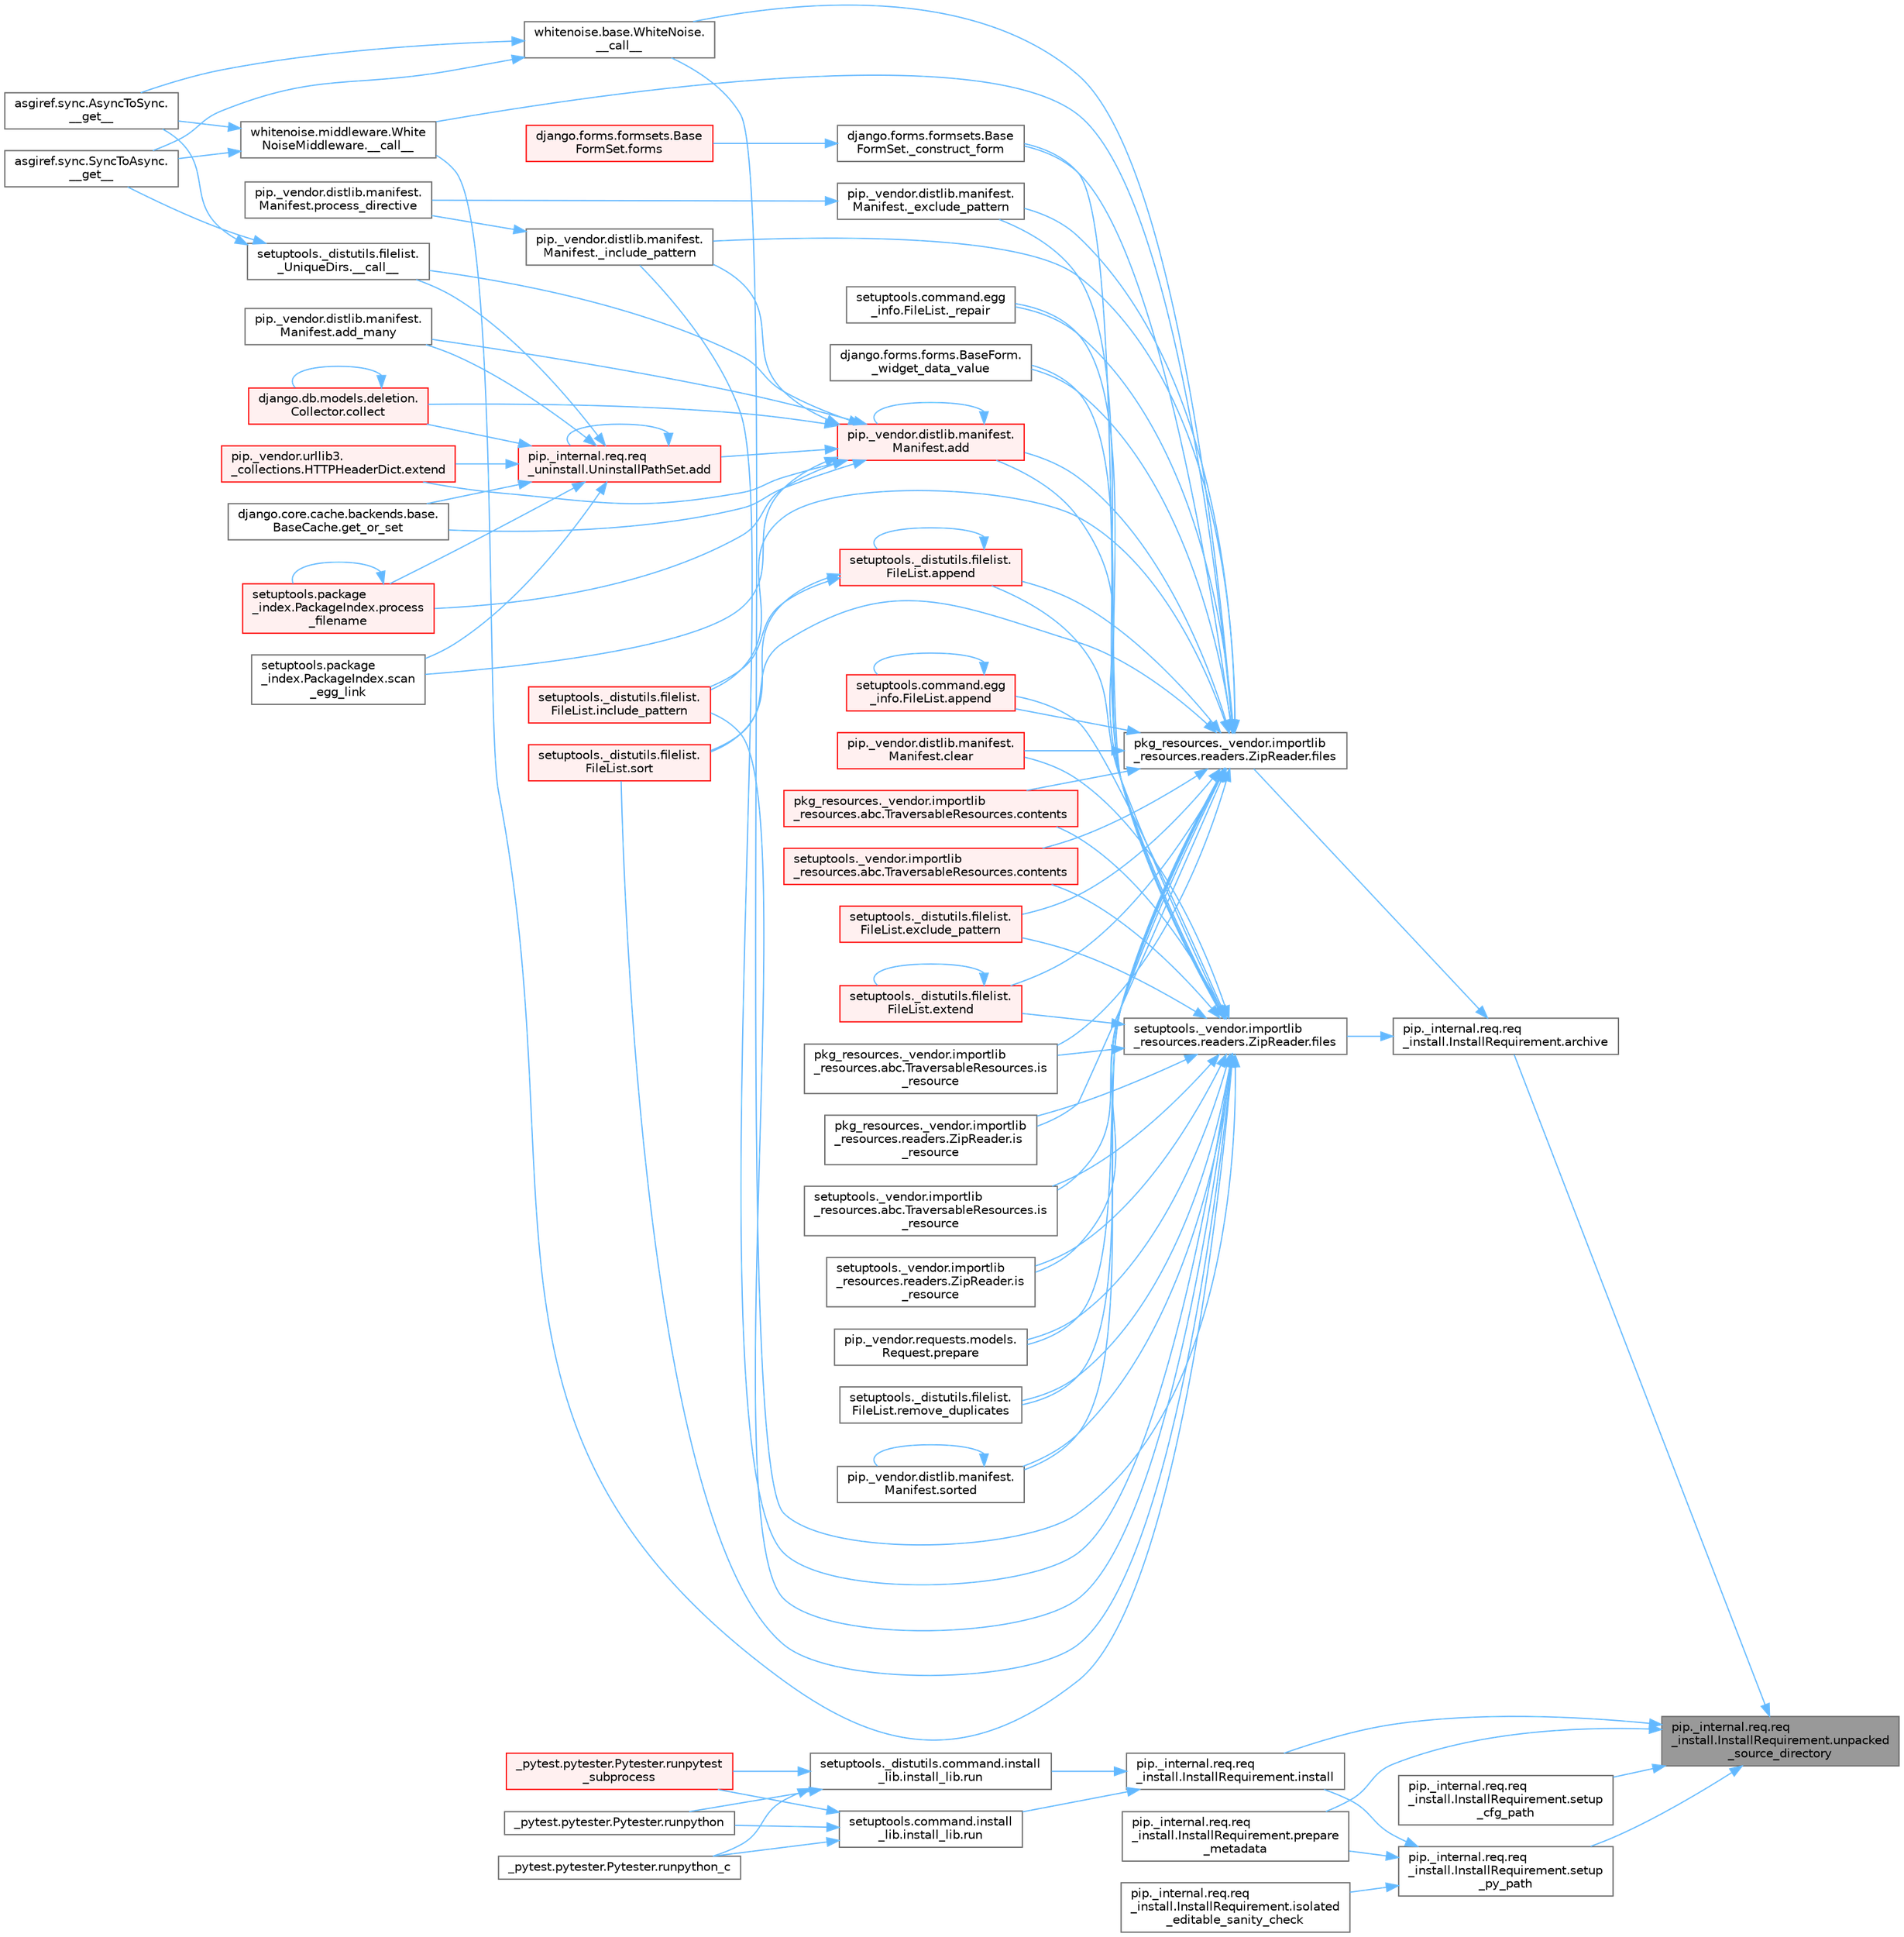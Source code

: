 digraph "pip._internal.req.req_install.InstallRequirement.unpacked_source_directory"
{
 // LATEX_PDF_SIZE
  bgcolor="transparent";
  edge [fontname=Helvetica,fontsize=10,labelfontname=Helvetica,labelfontsize=10];
  node [fontname=Helvetica,fontsize=10,shape=box,height=0.2,width=0.4];
  rankdir="RL";
  Node1 [id="Node000001",label="pip._internal.req.req\l_install.InstallRequirement.unpacked\l_source_directory",height=0.2,width=0.4,color="gray40", fillcolor="grey60", style="filled", fontcolor="black",tooltip=" "];
  Node1 -> Node2 [id="edge1_Node000001_Node000002",dir="back",color="steelblue1",style="solid",tooltip=" "];
  Node2 [id="Node000002",label="pip._internal.req.req\l_install.InstallRequirement.archive",height=0.2,width=0.4,color="grey40", fillcolor="white", style="filled",URL="$classpip_1_1__internal_1_1req_1_1req__install_1_1_install_requirement.html#aef2764402e45a5e5555e22d5965f1350",tooltip=" "];
  Node2 -> Node3 [id="edge2_Node000002_Node000003",dir="back",color="steelblue1",style="solid",tooltip=" "];
  Node3 [id="Node000003",label="pkg_resources._vendor.importlib\l_resources.readers.ZipReader.files",height=0.2,width=0.4,color="grey40", fillcolor="white", style="filled",URL="$classpkg__resources_1_1__vendor_1_1importlib__resources_1_1readers_1_1_zip_reader.html#a7d9335bea71d3023a14cdc45ca26157d",tooltip=" "];
  Node3 -> Node4 [id="edge3_Node000003_Node000004",dir="back",color="steelblue1",style="solid",tooltip=" "];
  Node4 [id="Node000004",label="whitenoise.base.WhiteNoise.\l__call__",height=0.2,width=0.4,color="grey40", fillcolor="white", style="filled",URL="$classwhitenoise_1_1base_1_1_white_noise.html#ab69ed09639e4ade9a92277a9b899da68",tooltip=" "];
  Node4 -> Node5 [id="edge4_Node000004_Node000005",dir="back",color="steelblue1",style="solid",tooltip=" "];
  Node5 [id="Node000005",label="asgiref.sync.AsyncToSync.\l__get__",height=0.2,width=0.4,color="grey40", fillcolor="white", style="filled",URL="$classasgiref_1_1sync_1_1_async_to_sync.html#a23e9ef7a73da98dad9e3f4e65846969b",tooltip=" "];
  Node4 -> Node6 [id="edge5_Node000004_Node000006",dir="back",color="steelblue1",style="solid",tooltip=" "];
  Node6 [id="Node000006",label="asgiref.sync.SyncToAsync.\l__get__",height=0.2,width=0.4,color="grey40", fillcolor="white", style="filled",URL="$classasgiref_1_1sync_1_1_sync_to_async.html#aebdfbe3f01079a529fd2f39810597381",tooltip=" "];
  Node3 -> Node7 [id="edge6_Node000003_Node000007",dir="back",color="steelblue1",style="solid",tooltip=" "];
  Node7 [id="Node000007",label="whitenoise.middleware.White\lNoiseMiddleware.__call__",height=0.2,width=0.4,color="grey40", fillcolor="white", style="filled",URL="$classwhitenoise_1_1middleware_1_1_white_noise_middleware.html#aa3f80045431a706769634ee0fc6ca9d1",tooltip=" "];
  Node7 -> Node5 [id="edge7_Node000007_Node000005",dir="back",color="steelblue1",style="solid",tooltip=" "];
  Node7 -> Node6 [id="edge8_Node000007_Node000006",dir="back",color="steelblue1",style="solid",tooltip=" "];
  Node3 -> Node8 [id="edge9_Node000003_Node000008",dir="back",color="steelblue1",style="solid",tooltip=" "];
  Node8 [id="Node000008",label="django.forms.formsets.Base\lFormSet._construct_form",height=0.2,width=0.4,color="grey40", fillcolor="white", style="filled",URL="$classdjango_1_1forms_1_1formsets_1_1_base_form_set.html#a4a92b0779a5f5964325e73f9c8521fe8",tooltip=" "];
  Node8 -> Node9 [id="edge10_Node000008_Node000009",dir="back",color="steelblue1",style="solid",tooltip=" "];
  Node9 [id="Node000009",label="django.forms.formsets.Base\lFormSet.forms",height=0.2,width=0.4,color="red", fillcolor="#FFF0F0", style="filled",URL="$classdjango_1_1forms_1_1formsets_1_1_base_form_set.html#a398234150267aa3c6dceaa20a7a507f1",tooltip=" "];
  Node3 -> Node819 [id="edge11_Node000003_Node000819",dir="back",color="steelblue1",style="solid",tooltip=" "];
  Node819 [id="Node000819",label="pip._vendor.distlib.manifest.\lManifest._exclude_pattern",height=0.2,width=0.4,color="grey40", fillcolor="white", style="filled",URL="$classpip_1_1__vendor_1_1distlib_1_1manifest_1_1_manifest.html#a4bd92bd408c6f080795a5c18bb2c6030",tooltip=" "];
  Node819 -> Node820 [id="edge12_Node000819_Node000820",dir="back",color="steelblue1",style="solid",tooltip=" "];
  Node820 [id="Node000820",label="pip._vendor.distlib.manifest.\lManifest.process_directive",height=0.2,width=0.4,color="grey40", fillcolor="white", style="filled",URL="$classpip_1_1__vendor_1_1distlib_1_1manifest_1_1_manifest.html#a9f44d6d6f47fad2d4fa9d780039d56da",tooltip=" "];
  Node3 -> Node821 [id="edge13_Node000003_Node000821",dir="back",color="steelblue1",style="solid",tooltip=" "];
  Node821 [id="Node000821",label="pip._vendor.distlib.manifest.\lManifest._include_pattern",height=0.2,width=0.4,color="grey40", fillcolor="white", style="filled",URL="$classpip_1_1__vendor_1_1distlib_1_1manifest_1_1_manifest.html#a4599dc42a99e1cee1644e6b2d97e7103",tooltip=" "];
  Node821 -> Node820 [id="edge14_Node000821_Node000820",dir="back",color="steelblue1",style="solid",tooltip=" "];
  Node3 -> Node822 [id="edge15_Node000003_Node000822",dir="back",color="steelblue1",style="solid",tooltip=" "];
  Node822 [id="Node000822",label="setuptools.command.egg\l_info.FileList._repair",height=0.2,width=0.4,color="grey40", fillcolor="white", style="filled",URL="$classsetuptools_1_1command_1_1egg__info_1_1_file_list.html#a2661dc70c72673701e1b6740b9cecc1e",tooltip=" "];
  Node3 -> Node109 [id="edge16_Node000003_Node000109",dir="back",color="steelblue1",style="solid",tooltip=" "];
  Node109 [id="Node000109",label="django.forms.forms.BaseForm.\l_widget_data_value",height=0.2,width=0.4,color="grey40", fillcolor="white", style="filled",URL="$classdjango_1_1forms_1_1forms_1_1_base_form.html#a237e69a267c76deaa1f2bb226b221391",tooltip=" "];
  Node3 -> Node823 [id="edge17_Node000003_Node000823",dir="back",color="steelblue1",style="solid",tooltip=" "];
  Node823 [id="Node000823",label="pip._vendor.distlib.manifest.\lManifest.add",height=0.2,width=0.4,color="red", fillcolor="#FFF0F0", style="filled",URL="$classpip_1_1__vendor_1_1distlib_1_1manifest_1_1_manifest.html#aae84ea0f83bcc2cbb7d5a31fc767120f",tooltip=" "];
  Node823 -> Node114 [id="edge18_Node000823_Node000114",dir="back",color="steelblue1",style="solid",tooltip=" "];
  Node114 [id="Node000114",label="setuptools._distutils.filelist.\l_UniqueDirs.__call__",height=0.2,width=0.4,color="grey40", fillcolor="white", style="filled",URL="$classsetuptools_1_1__distutils_1_1filelist_1_1___unique_dirs.html#ae93f93be227a359a5acb33f43588be38",tooltip=" "];
  Node114 -> Node5 [id="edge19_Node000114_Node000005",dir="back",color="steelblue1",style="solid",tooltip=" "];
  Node114 -> Node6 [id="edge20_Node000114_Node000006",dir="back",color="steelblue1",style="solid",tooltip=" "];
  Node823 -> Node821 [id="edge21_Node000823_Node000821",dir="back",color="steelblue1",style="solid",tooltip=" "];
  Node823 -> Node115 [id="edge22_Node000823_Node000115",dir="back",color="steelblue1",style="solid",tooltip=" "];
  Node115 [id="Node000115",label="pip._internal.req.req\l_uninstall.UninstallPathSet.add",height=0.2,width=0.4,color="red", fillcolor="#FFF0F0", style="filled",URL="$classpip_1_1__internal_1_1req_1_1req__uninstall_1_1_uninstall_path_set.html#ad34a919f45b9c89e6b0d59ec0d24ba4c",tooltip=" "];
  Node115 -> Node114 [id="edge23_Node000115_Node000114",dir="back",color="steelblue1",style="solid",tooltip=" "];
  Node115 -> Node115 [id="edge24_Node000115_Node000115",dir="back",color="steelblue1",style="solid",tooltip=" "];
  Node115 -> Node116 [id="edge25_Node000115_Node000116",dir="back",color="steelblue1",style="solid",tooltip=" "];
  Node116 [id="Node000116",label="pip._vendor.distlib.manifest.\lManifest.add_many",height=0.2,width=0.4,color="grey40", fillcolor="white", style="filled",URL="$classpip_1_1__vendor_1_1distlib_1_1manifest_1_1_manifest.html#aedd3a1430fdbbc656b0c203b798ad944",tooltip=" "];
  Node115 -> Node118 [id="edge26_Node000115_Node000118",dir="back",color="steelblue1",style="solid",tooltip=" "];
  Node118 [id="Node000118",label="django.db.models.deletion.\lCollector.collect",height=0.2,width=0.4,color="red", fillcolor="#FFF0F0", style="filled",URL="$classdjango_1_1db_1_1models_1_1deletion_1_1_collector.html#ae6d2a061dcb129755a51ced6ab45edad",tooltip=" "];
  Node118 -> Node118 [id="edge27_Node000118_Node000118",dir="back",color="steelblue1",style="solid",tooltip=" "];
  Node115 -> Node283 [id="edge28_Node000115_Node000283",dir="back",color="steelblue1",style="solid",tooltip=" "];
  Node283 [id="Node000283",label="pip._vendor.urllib3.\l_collections.HTTPHeaderDict.extend",height=0.2,width=0.4,color="red", fillcolor="#FFF0F0", style="filled",URL="$classpip_1_1__vendor_1_1urllib3_1_1__collections_1_1_h_t_t_p_header_dict.html#a2e1d7729c6ade1c90e37914063295d1f",tooltip=" "];
  Node115 -> Node720 [id="edge29_Node000115_Node000720",dir="back",color="steelblue1",style="solid",tooltip=" "];
  Node720 [id="Node000720",label="django.core.cache.backends.base.\lBaseCache.get_or_set",height=0.2,width=0.4,color="grey40", fillcolor="white", style="filled",URL="$classdjango_1_1core_1_1cache_1_1backends_1_1base_1_1_base_cache.html#ac478d532b4c2b74987f49ff8291e5343",tooltip=" "];
  Node115 -> Node721 [id="edge30_Node000115_Node000721",dir="back",color="steelblue1",style="solid",tooltip=" "];
  Node721 [id="Node000721",label="setuptools.package\l_index.PackageIndex.process\l_filename",height=0.2,width=0.4,color="red", fillcolor="#FFF0F0", style="filled",URL="$classsetuptools_1_1package__index_1_1_package_index.html#ab04da07ff3d457892f53ca1e671514cc",tooltip=" "];
  Node721 -> Node721 [id="edge31_Node000721_Node000721",dir="back",color="steelblue1",style="solid",tooltip=" "];
  Node115 -> Node730 [id="edge32_Node000115_Node000730",dir="back",color="steelblue1",style="solid",tooltip=" "];
  Node730 [id="Node000730",label="setuptools.package\l_index.PackageIndex.scan\l_egg_link",height=0.2,width=0.4,color="grey40", fillcolor="white", style="filled",URL="$classsetuptools_1_1package__index_1_1_package_index.html#a96dd6026fe8fc64412e12229e6188bc6",tooltip=" "];
  Node823 -> Node823 [id="edge33_Node000823_Node000823",dir="back",color="steelblue1",style="solid",tooltip=" "];
  Node823 -> Node116 [id="edge34_Node000823_Node000116",dir="back",color="steelblue1",style="solid",tooltip=" "];
  Node823 -> Node118 [id="edge35_Node000823_Node000118",dir="back",color="steelblue1",style="solid",tooltip=" "];
  Node823 -> Node283 [id="edge36_Node000823_Node000283",dir="back",color="steelblue1",style="solid",tooltip=" "];
  Node823 -> Node720 [id="edge37_Node000823_Node000720",dir="back",color="steelblue1",style="solid",tooltip=" "];
  Node823 -> Node721 [id="edge38_Node000823_Node000721",dir="back",color="steelblue1",style="solid",tooltip=" "];
  Node823 -> Node730 [id="edge39_Node000823_Node000730",dir="back",color="steelblue1",style="solid",tooltip=" "];
  Node3 -> Node824 [id="edge40_Node000003_Node000824",dir="back",color="steelblue1",style="solid",tooltip=" "];
  Node824 [id="Node000824",label="setuptools._distutils.filelist.\lFileList.append",height=0.2,width=0.4,color="red", fillcolor="#FFF0F0", style="filled",URL="$classsetuptools_1_1__distutils_1_1filelist_1_1_file_list.html#aa9ee6398f54c690ec1af5df79fb1fbac",tooltip=" "];
  Node824 -> Node824 [id="edge41_Node000824_Node000824",dir="back",color="steelblue1",style="solid",tooltip=" "];
  Node824 -> Node850 [id="edge42_Node000824_Node000850",dir="back",color="steelblue1",style="solid",tooltip=" "];
  Node850 [id="Node000850",label="setuptools._distutils.filelist.\lFileList.include_pattern",height=0.2,width=0.4,color="red", fillcolor="#FFF0F0", style="filled",URL="$classsetuptools_1_1__distutils_1_1filelist_1_1_file_list.html#ae9fe5a8142554ed017ad8c30fec0013d",tooltip=" "];
  Node824 -> Node853 [id="edge43_Node000824_Node000853",dir="back",color="steelblue1",style="solid",tooltip=" "];
  Node853 [id="Node000853",label="setuptools._distutils.filelist.\lFileList.sort",height=0.2,width=0.4,color="red", fillcolor="#FFF0F0", style="filled",URL="$classsetuptools_1_1__distutils_1_1filelist_1_1_file_list.html#a22aca338a56171f45d6a8f9e7abe6498",tooltip=" "];
  Node3 -> Node2101 [id="edge44_Node000003_Node002101",dir="back",color="steelblue1",style="solid",tooltip=" "];
  Node2101 [id="Node002101",label="setuptools.command.egg\l_info.FileList.append",height=0.2,width=0.4,color="red", fillcolor="#FFF0F0", style="filled",URL="$classsetuptools_1_1command_1_1egg__info_1_1_file_list.html#a824a1cbf2a36d3079c6f24506056cf44",tooltip=" "];
  Node2101 -> Node2101 [id="edge45_Node002101_Node002101",dir="back",color="steelblue1",style="solid",tooltip=" "];
  Node3 -> Node2102 [id="edge46_Node000003_Node002102",dir="back",color="steelblue1",style="solid",tooltip=" "];
  Node2102 [id="Node002102",label="pip._vendor.distlib.manifest.\lManifest.clear",height=0.2,width=0.4,color="red", fillcolor="#FFF0F0", style="filled",URL="$classpip_1_1__vendor_1_1distlib_1_1manifest_1_1_manifest.html#a415875ee7b2fe97d61f871a97e4ca891",tooltip=" "];
  Node3 -> Node2103 [id="edge47_Node000003_Node002103",dir="back",color="steelblue1",style="solid",tooltip=" "];
  Node2103 [id="Node002103",label="pkg_resources._vendor.importlib\l_resources.abc.TraversableResources.contents",height=0.2,width=0.4,color="red", fillcolor="#FFF0F0", style="filled",URL="$classpkg__resources_1_1__vendor_1_1importlib__resources_1_1abc_1_1_traversable_resources.html#a4c7bc89bdda181437b356630cc15d1af",tooltip=" "];
  Node3 -> Node2106 [id="edge48_Node000003_Node002106",dir="back",color="steelblue1",style="solid",tooltip=" "];
  Node2106 [id="Node002106",label="setuptools._vendor.importlib\l_resources.abc.TraversableResources.contents",height=0.2,width=0.4,color="red", fillcolor="#FFF0F0", style="filled",URL="$classsetuptools_1_1__vendor_1_1importlib__resources_1_1abc_1_1_traversable_resources.html#a2a1d7f62d641d51c6eec626045ff3b7a",tooltip=" "];
  Node3 -> Node2107 [id="edge49_Node000003_Node002107",dir="back",color="steelblue1",style="solid",tooltip=" "];
  Node2107 [id="Node002107",label="setuptools._distutils.filelist.\lFileList.exclude_pattern",height=0.2,width=0.4,color="red", fillcolor="#FFF0F0", style="filled",URL="$classsetuptools_1_1__distutils_1_1filelist_1_1_file_list.html#aff56d4a96467b8946dbe075f15525723",tooltip=" "];
  Node3 -> Node2108 [id="edge50_Node000003_Node002108",dir="back",color="steelblue1",style="solid",tooltip=" "];
  Node2108 [id="Node002108",label="setuptools._distutils.filelist.\lFileList.extend",height=0.2,width=0.4,color="red", fillcolor="#FFF0F0", style="filled",URL="$classsetuptools_1_1__distutils_1_1filelist_1_1_file_list.html#afbb5d33eba4b305a48c0864d954956a4",tooltip=" "];
  Node2108 -> Node2108 [id="edge51_Node002108_Node002108",dir="back",color="steelblue1",style="solid",tooltip=" "];
  Node3 -> Node850 [id="edge52_Node000003_Node000850",dir="back",color="steelblue1",style="solid",tooltip=" "];
  Node3 -> Node2109 [id="edge53_Node000003_Node002109",dir="back",color="steelblue1",style="solid",tooltip=" "];
  Node2109 [id="Node002109",label="pkg_resources._vendor.importlib\l_resources.abc.TraversableResources.is\l_resource",height=0.2,width=0.4,color="grey40", fillcolor="white", style="filled",URL="$classpkg__resources_1_1__vendor_1_1importlib__resources_1_1abc_1_1_traversable_resources.html#a789d062cffab3aec616ee597e9f20158",tooltip=" "];
  Node3 -> Node2110 [id="edge54_Node000003_Node002110",dir="back",color="steelblue1",style="solid",tooltip=" "];
  Node2110 [id="Node002110",label="pkg_resources._vendor.importlib\l_resources.readers.ZipReader.is\l_resource",height=0.2,width=0.4,color="grey40", fillcolor="white", style="filled",URL="$classpkg__resources_1_1__vendor_1_1importlib__resources_1_1readers_1_1_zip_reader.html#ad9dd30a99935c571aea05020f936547d",tooltip=" "];
  Node3 -> Node2111 [id="edge55_Node000003_Node002111",dir="back",color="steelblue1",style="solid",tooltip=" "];
  Node2111 [id="Node002111",label="setuptools._vendor.importlib\l_resources.abc.TraversableResources.is\l_resource",height=0.2,width=0.4,color="grey40", fillcolor="white", style="filled",URL="$classsetuptools_1_1__vendor_1_1importlib__resources_1_1abc_1_1_traversable_resources.html#a14d5a3f5d5a3a453bf69683df8c3f6f6",tooltip=" "];
  Node3 -> Node2112 [id="edge56_Node000003_Node002112",dir="back",color="steelblue1",style="solid",tooltip=" "];
  Node2112 [id="Node002112",label="setuptools._vendor.importlib\l_resources.readers.ZipReader.is\l_resource",height=0.2,width=0.4,color="grey40", fillcolor="white", style="filled",URL="$classsetuptools_1_1__vendor_1_1importlib__resources_1_1readers_1_1_zip_reader.html#af50ce280fd2952069d47a7bc7670d7e1",tooltip=" "];
  Node3 -> Node1394 [id="edge57_Node000003_Node001394",dir="back",color="steelblue1",style="solid",tooltip=" "];
  Node1394 [id="Node001394",label="pip._vendor.requests.models.\lRequest.prepare",height=0.2,width=0.4,color="grey40", fillcolor="white", style="filled",URL="$classpip_1_1__vendor_1_1requests_1_1models_1_1_request.html#a521f9d64b1ea263abc8fb0c3f957b2ab",tooltip=" "];
  Node3 -> Node2113 [id="edge58_Node000003_Node002113",dir="back",color="steelblue1",style="solid",tooltip=" "];
  Node2113 [id="Node002113",label="setuptools._distutils.filelist.\lFileList.remove_duplicates",height=0.2,width=0.4,color="grey40", fillcolor="white", style="filled",URL="$classsetuptools_1_1__distutils_1_1filelist_1_1_file_list.html#a52bd4da0e3a5199cbc6b921965cef2d3",tooltip=" "];
  Node3 -> Node853 [id="edge59_Node000003_Node000853",dir="back",color="steelblue1",style="solid",tooltip=" "];
  Node3 -> Node2114 [id="edge60_Node000003_Node002114",dir="back",color="steelblue1",style="solid",tooltip=" "];
  Node2114 [id="Node002114",label="pip._vendor.distlib.manifest.\lManifest.sorted",height=0.2,width=0.4,color="grey40", fillcolor="white", style="filled",URL="$classpip_1_1__vendor_1_1distlib_1_1manifest_1_1_manifest.html#a5d52796ec0da0284e13756b60934b972",tooltip=" "];
  Node2114 -> Node2114 [id="edge61_Node002114_Node002114",dir="back",color="steelblue1",style="solid",tooltip=" "];
  Node2 -> Node3178 [id="edge62_Node000002_Node003178",dir="back",color="steelblue1",style="solid",tooltip=" "];
  Node3178 [id="Node003178",label="setuptools._vendor.importlib\l_resources.readers.ZipReader.files",height=0.2,width=0.4,color="grey40", fillcolor="white", style="filled",URL="$classsetuptools_1_1__vendor_1_1importlib__resources_1_1readers_1_1_zip_reader.html#ac310114936b6978f32944f3845ee32ed",tooltip=" "];
  Node3178 -> Node4 [id="edge63_Node003178_Node000004",dir="back",color="steelblue1",style="solid",tooltip=" "];
  Node3178 -> Node7 [id="edge64_Node003178_Node000007",dir="back",color="steelblue1",style="solid",tooltip=" "];
  Node3178 -> Node8 [id="edge65_Node003178_Node000008",dir="back",color="steelblue1",style="solid",tooltip=" "];
  Node3178 -> Node819 [id="edge66_Node003178_Node000819",dir="back",color="steelblue1",style="solid",tooltip=" "];
  Node3178 -> Node821 [id="edge67_Node003178_Node000821",dir="back",color="steelblue1",style="solid",tooltip=" "];
  Node3178 -> Node822 [id="edge68_Node003178_Node000822",dir="back",color="steelblue1",style="solid",tooltip=" "];
  Node3178 -> Node109 [id="edge69_Node003178_Node000109",dir="back",color="steelblue1",style="solid",tooltip=" "];
  Node3178 -> Node823 [id="edge70_Node003178_Node000823",dir="back",color="steelblue1",style="solid",tooltip=" "];
  Node3178 -> Node824 [id="edge71_Node003178_Node000824",dir="back",color="steelblue1",style="solid",tooltip=" "];
  Node3178 -> Node2101 [id="edge72_Node003178_Node002101",dir="back",color="steelblue1",style="solid",tooltip=" "];
  Node3178 -> Node2102 [id="edge73_Node003178_Node002102",dir="back",color="steelblue1",style="solid",tooltip=" "];
  Node3178 -> Node2103 [id="edge74_Node003178_Node002103",dir="back",color="steelblue1",style="solid",tooltip=" "];
  Node3178 -> Node2106 [id="edge75_Node003178_Node002106",dir="back",color="steelblue1",style="solid",tooltip=" "];
  Node3178 -> Node2107 [id="edge76_Node003178_Node002107",dir="back",color="steelblue1",style="solid",tooltip=" "];
  Node3178 -> Node2108 [id="edge77_Node003178_Node002108",dir="back",color="steelblue1",style="solid",tooltip=" "];
  Node3178 -> Node850 [id="edge78_Node003178_Node000850",dir="back",color="steelblue1",style="solid",tooltip=" "];
  Node3178 -> Node2109 [id="edge79_Node003178_Node002109",dir="back",color="steelblue1",style="solid",tooltip=" "];
  Node3178 -> Node2110 [id="edge80_Node003178_Node002110",dir="back",color="steelblue1",style="solid",tooltip=" "];
  Node3178 -> Node2111 [id="edge81_Node003178_Node002111",dir="back",color="steelblue1",style="solid",tooltip=" "];
  Node3178 -> Node2112 [id="edge82_Node003178_Node002112",dir="back",color="steelblue1",style="solid",tooltip=" "];
  Node3178 -> Node1394 [id="edge83_Node003178_Node001394",dir="back",color="steelblue1",style="solid",tooltip=" "];
  Node3178 -> Node2113 [id="edge84_Node003178_Node002113",dir="back",color="steelblue1",style="solid",tooltip=" "];
  Node3178 -> Node853 [id="edge85_Node003178_Node000853",dir="back",color="steelblue1",style="solid",tooltip=" "];
  Node3178 -> Node2114 [id="edge86_Node003178_Node002114",dir="back",color="steelblue1",style="solid",tooltip=" "];
  Node1 -> Node403 [id="edge87_Node000001_Node000403",dir="back",color="steelblue1",style="solid",tooltip=" "];
  Node403 [id="Node000403",label="pip._internal.req.req\l_install.InstallRequirement.install",height=0.2,width=0.4,color="grey40", fillcolor="white", style="filled",URL="$classpip_1_1__internal_1_1req_1_1req__install_1_1_install_requirement.html#a318000d0045df8d4eb514dc87b6a366f",tooltip=" "];
  Node403 -> Node404 [id="edge88_Node000403_Node000404",dir="back",color="steelblue1",style="solid",tooltip=" "];
  Node404 [id="Node000404",label="setuptools._distutils.command.install\l_lib.install_lib.run",height=0.2,width=0.4,color="grey40", fillcolor="white", style="filled",URL="$classsetuptools_1_1__distutils_1_1command_1_1install__lib_1_1install__lib.html#aedc0eea27e626a25be51489b2cc77c40",tooltip=" "];
  Node404 -> Node92 [id="edge89_Node000404_Node000092",dir="back",color="steelblue1",style="solid",tooltip=" "];
  Node92 [id="Node000092",label="_pytest.pytester.Pytester.runpytest\l_subprocess",height=0.2,width=0.4,color="red", fillcolor="#FFF0F0", style="filled",URL="$class__pytest_1_1pytester_1_1_pytester.html#a59323c6d6a1469a1206f1c0b8fce99c9",tooltip=" "];
  Node404 -> Node94 [id="edge90_Node000404_Node000094",dir="back",color="steelblue1",style="solid",tooltip=" "];
  Node94 [id="Node000094",label="_pytest.pytester.Pytester.runpython",height=0.2,width=0.4,color="grey40", fillcolor="white", style="filled",URL="$class__pytest_1_1pytester_1_1_pytester.html#a4e0c539507f15fd333cf618faf9687ef",tooltip=" "];
  Node404 -> Node95 [id="edge91_Node000404_Node000095",dir="back",color="steelblue1",style="solid",tooltip=" "];
  Node95 [id="Node000095",label="_pytest.pytester.Pytester.runpython_c",height=0.2,width=0.4,color="grey40", fillcolor="white", style="filled",URL="$class__pytest_1_1pytester_1_1_pytester.html#aea789acfe206d9c40d9a6bf54a337f2a",tooltip=" "];
  Node403 -> Node405 [id="edge92_Node000403_Node000405",dir="back",color="steelblue1",style="solid",tooltip=" "];
  Node405 [id="Node000405",label="setuptools.command.install\l_lib.install_lib.run",height=0.2,width=0.4,color="grey40", fillcolor="white", style="filled",URL="$classsetuptools_1_1command_1_1install__lib_1_1install__lib.html#a50c62121b7ed69229e4cf2d331ff5fa3",tooltip=" "];
  Node405 -> Node92 [id="edge93_Node000405_Node000092",dir="back",color="steelblue1",style="solid",tooltip=" "];
  Node405 -> Node94 [id="edge94_Node000405_Node000094",dir="back",color="steelblue1",style="solid",tooltip=" "];
  Node405 -> Node95 [id="edge95_Node000405_Node000095",dir="back",color="steelblue1",style="solid",tooltip=" "];
  Node1 -> Node706 [id="edge96_Node000001_Node000706",dir="back",color="steelblue1",style="solid",tooltip=" "];
  Node706 [id="Node000706",label="pip._internal.req.req\l_install.InstallRequirement.prepare\l_metadata",height=0.2,width=0.4,color="grey40", fillcolor="white", style="filled",URL="$classpip_1_1__internal_1_1req_1_1req__install_1_1_install_requirement.html#a0cddcae8523c5e6a484f0213c09caea8",tooltip=" "];
  Node1 -> Node3179 [id="edge97_Node000001_Node003179",dir="back",color="steelblue1",style="solid",tooltip=" "];
  Node3179 [id="Node003179",label="pip._internal.req.req\l_install.InstallRequirement.setup\l_cfg_path",height=0.2,width=0.4,color="grey40", fillcolor="white", style="filled",URL="$classpip_1_1__internal_1_1req_1_1req__install_1_1_install_requirement.html#a7b7687c5ac53e9985af5bb46a0ae2b21",tooltip=" "];
  Node1 -> Node3180 [id="edge98_Node000001_Node003180",dir="back",color="steelblue1",style="solid",tooltip=" "];
  Node3180 [id="Node003180",label="pip._internal.req.req\l_install.InstallRequirement.setup\l_py_path",height=0.2,width=0.4,color="grey40", fillcolor="white", style="filled",URL="$classpip_1_1__internal_1_1req_1_1req__install_1_1_install_requirement.html#a6b208bcb6ac76a7cda84ae710896f2bb",tooltip=" "];
  Node3180 -> Node403 [id="edge99_Node003180_Node000403",dir="back",color="steelblue1",style="solid",tooltip=" "];
  Node3180 -> Node3181 [id="edge100_Node003180_Node003181",dir="back",color="steelblue1",style="solid",tooltip=" "];
  Node3181 [id="Node003181",label="pip._internal.req.req\l_install.InstallRequirement.isolated\l_editable_sanity_check",height=0.2,width=0.4,color="grey40", fillcolor="white", style="filled",URL="$classpip_1_1__internal_1_1req_1_1req__install_1_1_install_requirement.html#a1027e32cc506a6e5358fbb69a982af3b",tooltip=" "];
  Node3180 -> Node706 [id="edge101_Node003180_Node000706",dir="back",color="steelblue1",style="solid",tooltip=" "];
}
